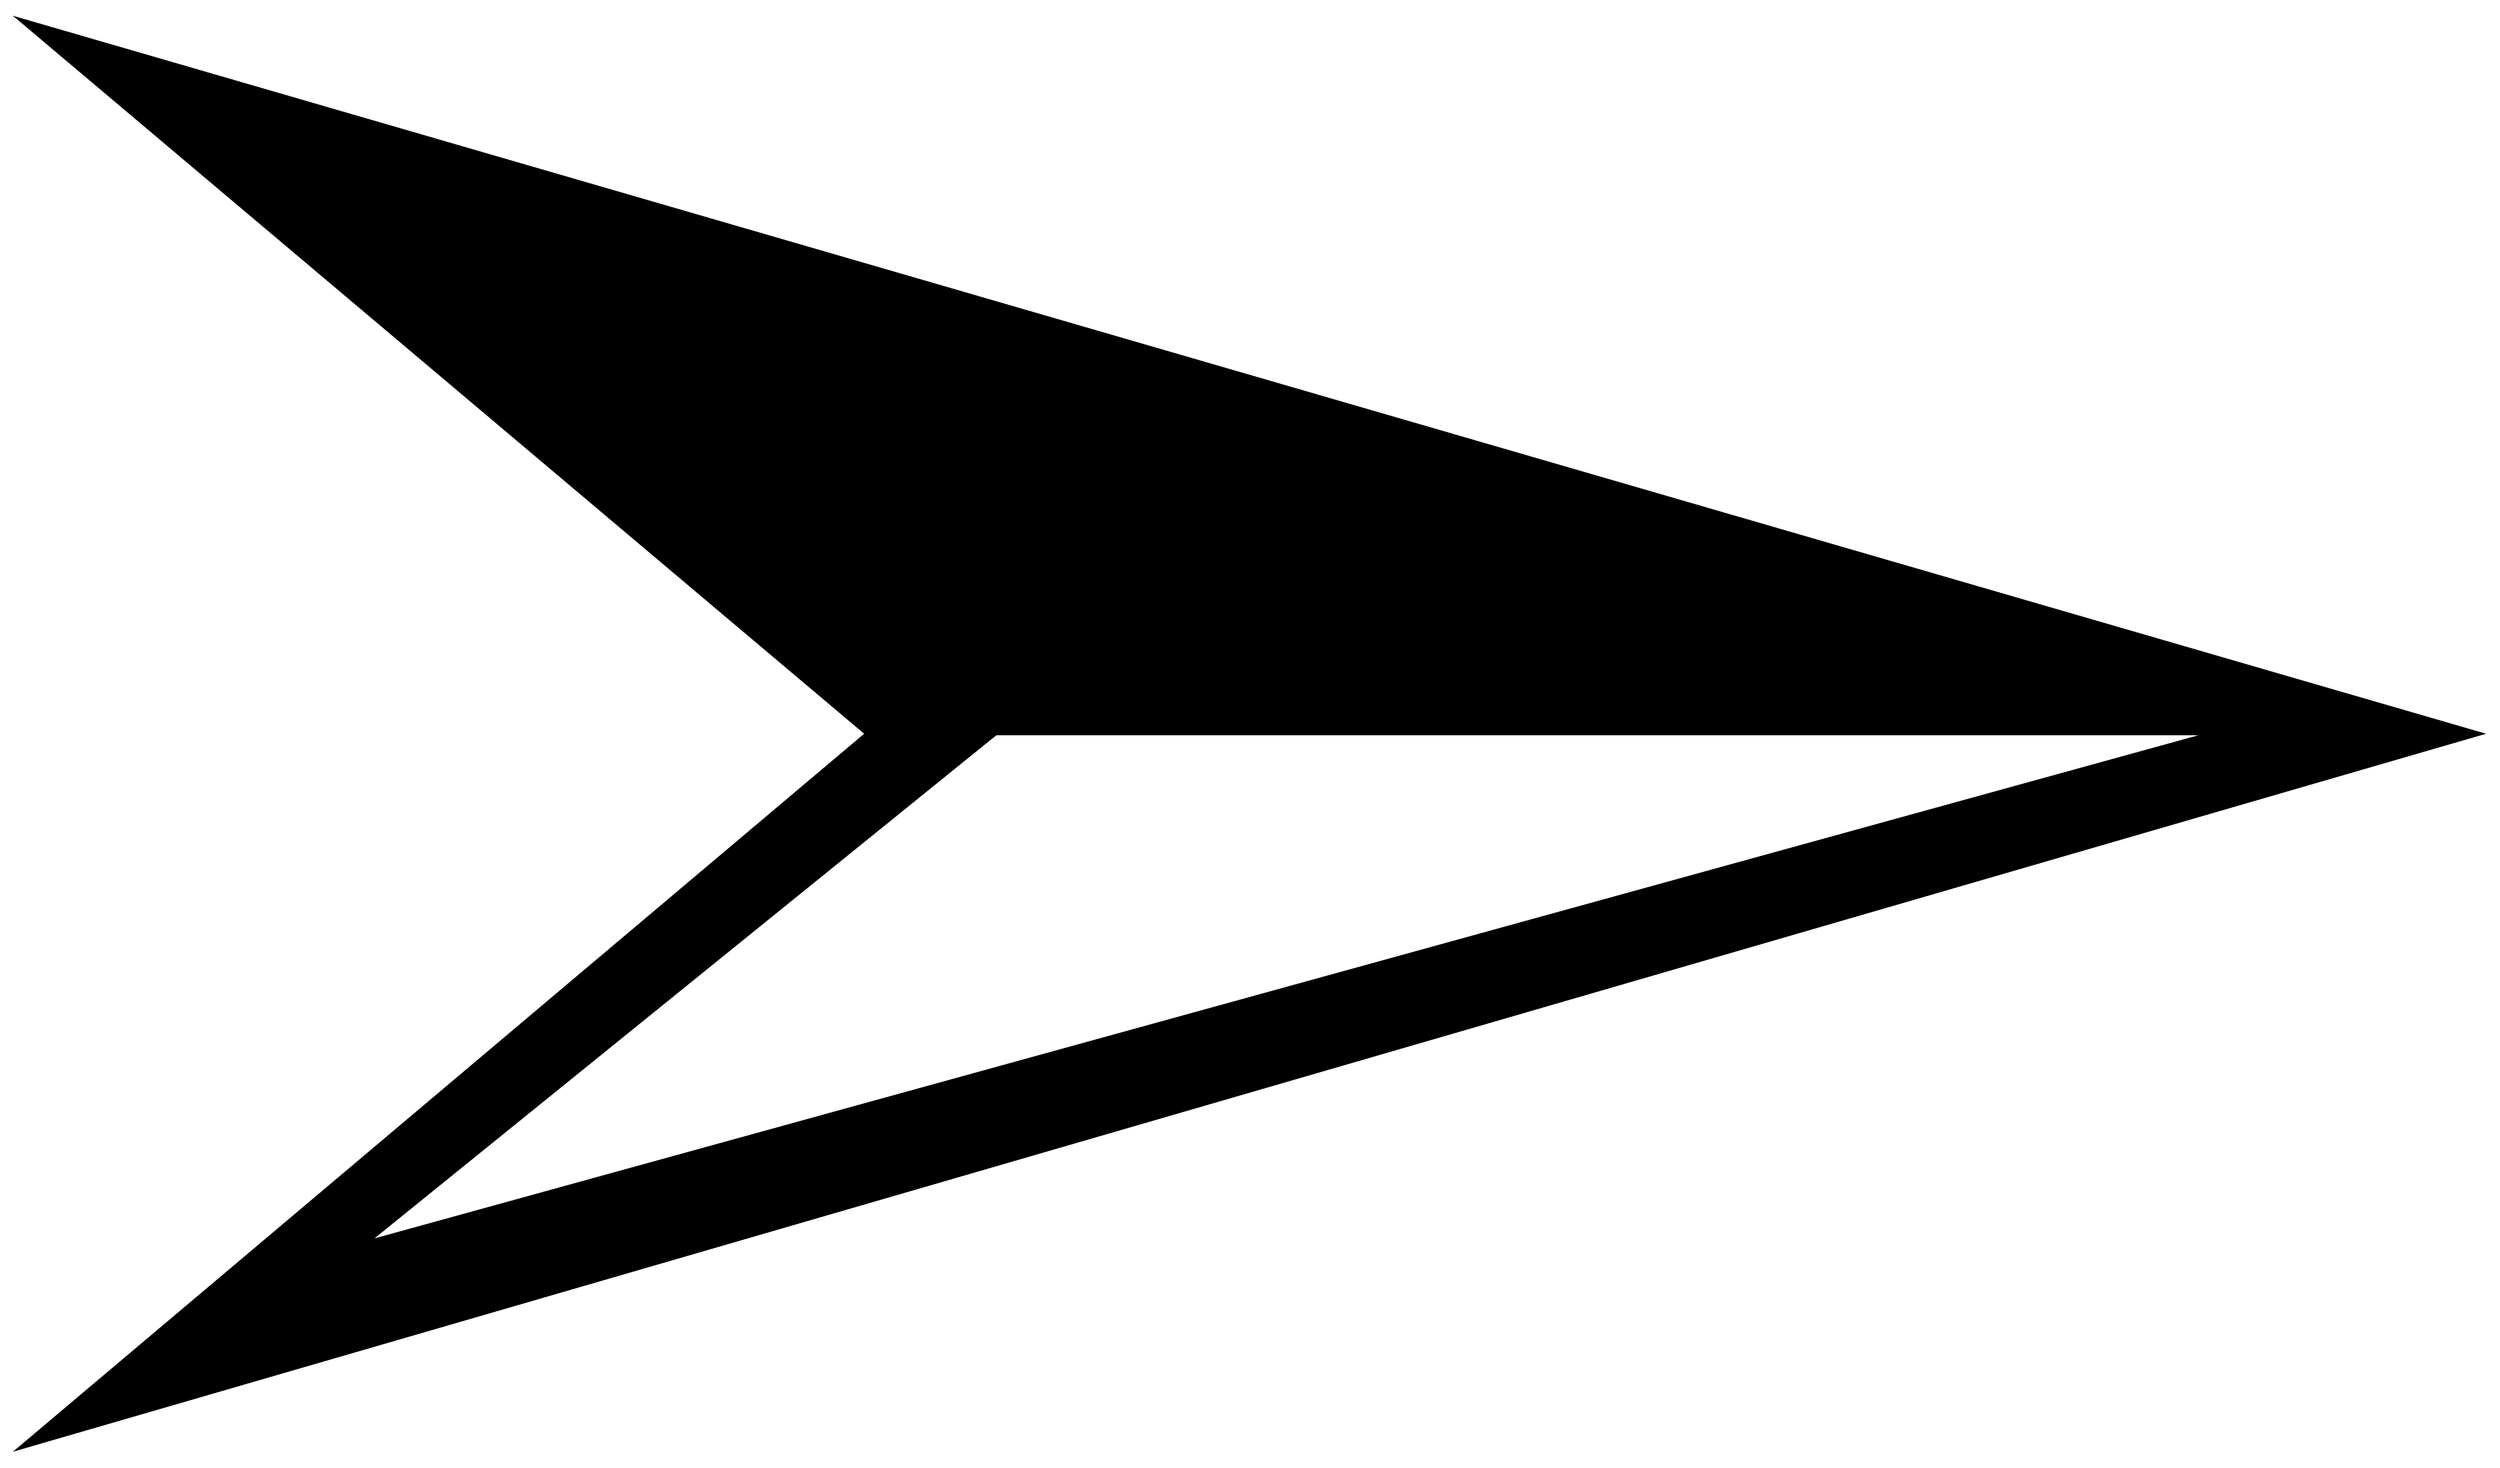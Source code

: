 


\begin{tikzpicture}[y=0.80pt, x=0.80pt, yscale=-1.0, xscale=1.0, inner sep=0pt, outer sep=0pt]
\begin{scope}[shift={(100.0,1833.0)},nonzero rule]
  \path[draw=.,fill=.,line width=1.600pt] (1849.0,-709.0) --
    (100.0,-201.0) -- (702.0,-709.0) -- (100.0,-1217.0) --
    (1849.0,-709.0) -- cycle(1656.0,-709.0) -- (794.0,-709.0) --
    (348.0,-348.0) -- (1656.0,-709.0) -- cycle;
\end{scope}

\end{tikzpicture}

